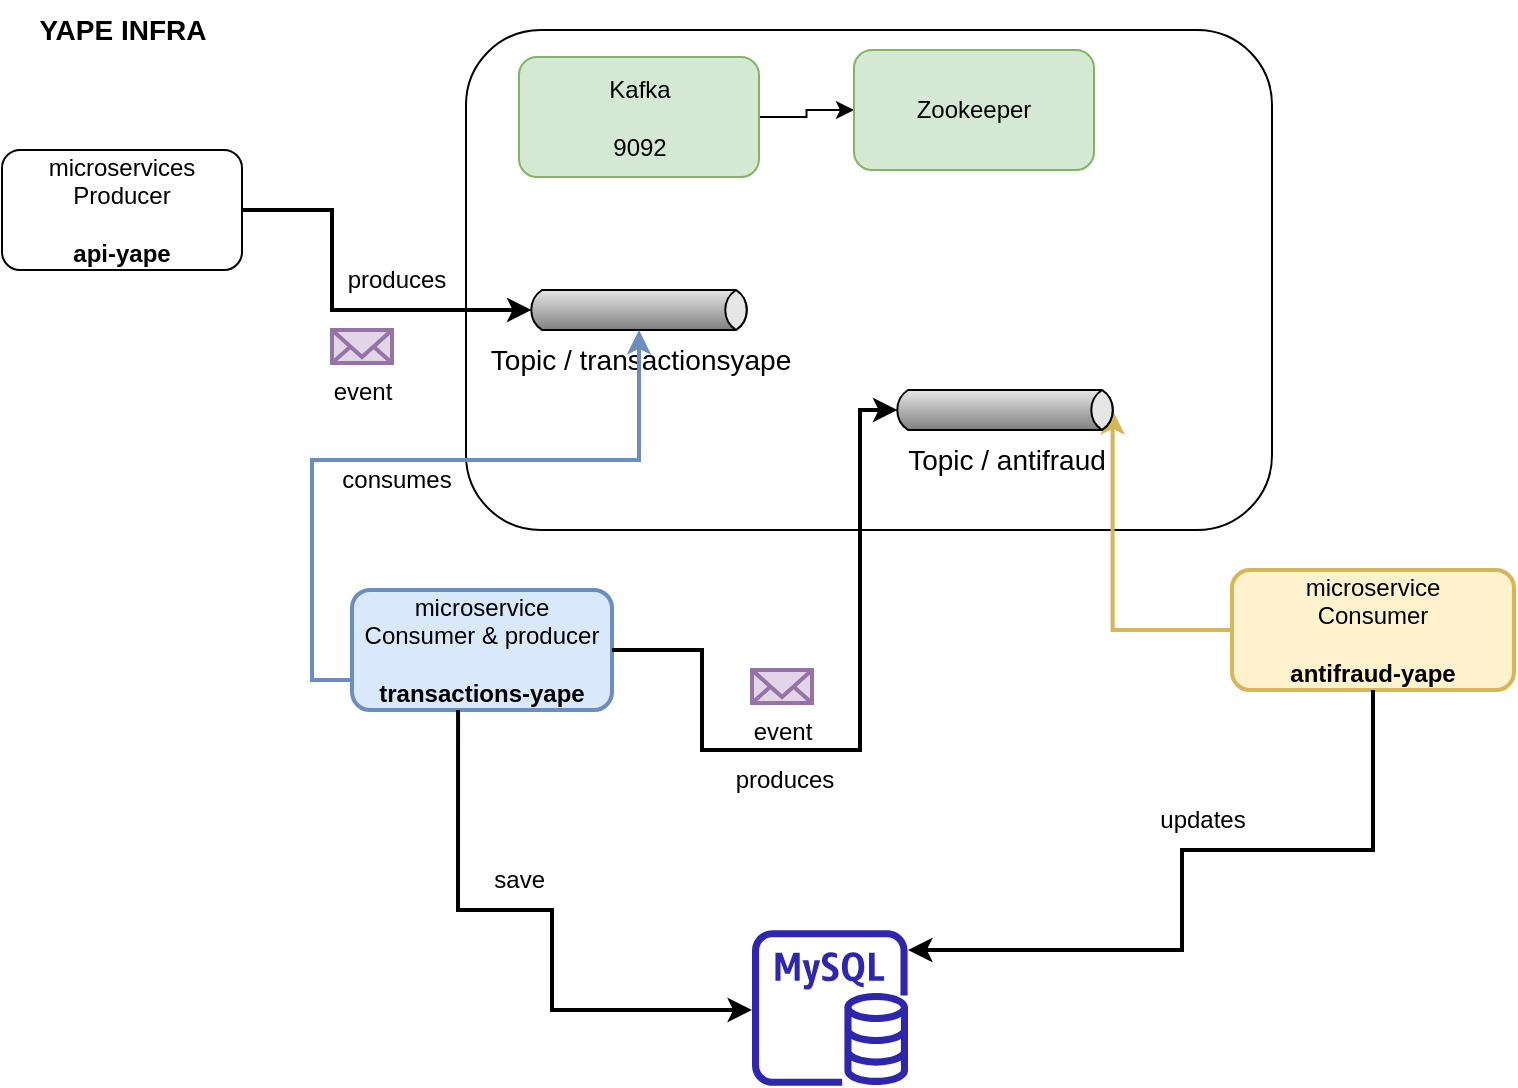 <mxfile version="20.3.0" type="device"><diagram id="h7GPxYbChwaNLsouTysn" name="Page-1"><mxGraphModel dx="2889" dy="-312" grid="1" gridSize="10" guides="1" tooltips="1" connect="1" arrows="1" fold="1" page="1" pageScale="1" pageWidth="827" pageHeight="1169" math="0" shadow="0"><root><mxCell id="0"/><mxCell id="1" parent="0"/><mxCell id="OSPFFFu9IJp6Sj2-1InF-116" value="" style="rounded=1;whiteSpace=wrap;html=1;" parent="1" vertex="1"><mxGeometry x="-533" y="1210" width="403" height="250" as="geometry"/></mxCell><mxCell id="OSPFFFu9IJp6Sj2-1InF-113" style="edgeStyle=orthogonalEdgeStyle;rounded=0;orthogonalLoop=1;jettySize=auto;html=1;exitX=1;exitY=0.5;exitDx=0;exitDy=0;entryX=0;entryY=0.5;entryDx=0;entryDy=0;" parent="1" source="OSPFFFu9IJp6Sj2-1InF-111" target="OSPFFFu9IJp6Sj2-1InF-112" edge="1"><mxGeometry relative="1" as="geometry"/></mxCell><mxCell id="OSPFFFu9IJp6Sj2-1InF-111" value="Kafka&lt;br&gt;&lt;br&gt;9092" style="rounded=1;whiteSpace=wrap;html=1;fillColor=#d5e8d4;strokeColor=#82b366;" parent="1" vertex="1"><mxGeometry x="-506.5" y="1223.5" width="120" height="60" as="geometry"/></mxCell><mxCell id="OSPFFFu9IJp6Sj2-1InF-112" value="Zookeeper" style="rounded=1;whiteSpace=wrap;html=1;fillColor=#d5e8d4;strokeColor=#82b366;" parent="1" vertex="1"><mxGeometry x="-339" y="1220" width="120" height="60" as="geometry"/></mxCell><mxCell id="OSPFFFu9IJp6Sj2-1InF-118" style="edgeStyle=orthogonalEdgeStyle;rounded=0;orthogonalLoop=1;jettySize=auto;html=1;exitX=1;exitY=0.5;exitDx=0;exitDy=0;entryX=0;entryY=0.5;entryDx=2.7;entryDy=0;entryPerimeter=0;strokeWidth=2;" parent="1" source="OSPFFFu9IJp6Sj2-1InF-117" target="OSPFFFu9IJp6Sj2-1InF-121" edge="1"><mxGeometry relative="1" as="geometry"><Array as="points"><mxPoint x="-600" y="1300"/><mxPoint x="-600" y="1350"/></Array></mxGeometry></mxCell><mxCell id="OSPFFFu9IJp6Sj2-1InF-117" value="microservices&lt;br&gt;Producer&lt;br&gt;&lt;br&gt;&lt;b&gt;api-yape&lt;/b&gt;" style="rounded=1;whiteSpace=wrap;html=1;" parent="1" vertex="1"><mxGeometry x="-765" y="1270" width="120" height="60" as="geometry"/></mxCell><mxCell id="OSPFFFu9IJp6Sj2-1InF-121" value="&lt;font style=&quot;font-size: 14px&quot;&gt;Topic /&amp;nbsp;transactionsyape&lt;/font&gt;" style="strokeWidth=1;outlineConnect=0;dashed=0;align=center;html=1;fontSize=8;shape=mxgraph.eip.messageChannel;verticalLabelPosition=bottom;labelBackgroundColor=#ffffff;verticalAlign=top;" parent="1" vertex="1"><mxGeometry x="-503" y="1340" width="113" height="20" as="geometry"/></mxCell><mxCell id="jTadlCwJ3_54qRfa4HgR-5" value="produces" style="text;html=1;align=center;verticalAlign=middle;resizable=0;points=[];autosize=1;" parent="1" vertex="1"><mxGeometry x="-603" y="1320" width="70" height="30" as="geometry"/></mxCell><mxCell id="jTadlCwJ3_54qRfa4HgR-19" style="edgeStyle=orthogonalEdgeStyle;rounded=0;orthogonalLoop=1;jettySize=auto;html=1;exitX=0;exitY=0.5;exitDx=0;exitDy=0;entryX=1;entryY=0.5;entryDx=-2.7;entryDy=0;entryPerimeter=0;fillColor=#fff2cc;strokeColor=#d6b656;strokeWidth=2;" parent="1" source="jTadlCwJ3_54qRfa4HgR-13" target="jTadlCwJ3_54qRfa4HgR-14" edge="1"><mxGeometry relative="1" as="geometry"/></mxCell><mxCell id="jTadlCwJ3_54qRfa4HgR-13" value="microservice&lt;br&gt;Consumer&lt;br&gt;&lt;br&gt;&lt;b style=&quot;&quot;&gt;&lt;font style=&quot;font-size: 12px;&quot;&gt;antifraud-yape&lt;/font&gt;&lt;/b&gt;" style="rounded=1;whiteSpace=wrap;html=1;fillColor=#fff2cc;strokeColor=#d6b656;strokeWidth=2;" parent="1" vertex="1"><mxGeometry x="-150" y="1480" width="141" height="60" as="geometry"/></mxCell><mxCell id="jTadlCwJ3_54qRfa4HgR-14" value="&lt;font style=&quot;font-size: 14px&quot;&gt;Topic /&amp;nbsp;antifraud&lt;/font&gt;" style="strokeWidth=1;outlineConnect=0;dashed=0;align=center;html=1;fontSize=8;shape=mxgraph.eip.messageChannel;verticalLabelPosition=bottom;labelBackgroundColor=#ffffff;verticalAlign=top;" parent="1" vertex="1"><mxGeometry x="-320" y="1390" width="113" height="20" as="geometry"/></mxCell><mxCell id="jTadlCwJ3_54qRfa4HgR-26" style="edgeStyle=orthogonalEdgeStyle;rounded=0;orthogonalLoop=1;jettySize=auto;html=1;exitX=0;exitY=0.75;exitDx=0;exitDy=0;fillColor=#dae8fc;strokeColor=#6c8ebf;strokeWidth=2;" parent="1" source="jTadlCwJ3_54qRfa4HgR-24" target="OSPFFFu9IJp6Sj2-1InF-121" edge="1"><mxGeometry relative="1" as="geometry"/></mxCell><mxCell id="jTadlCwJ3_54qRfa4HgR-24" value="microservice&lt;br&gt;Consumer &amp;amp; producer&lt;br&gt;&lt;br&gt;&lt;b&gt;&lt;font style=&quot;font-size: 12px;&quot;&gt;transactions-yape&lt;/font&gt;&lt;/b&gt;" style="rounded=1;whiteSpace=wrap;html=1;fillColor=#dae8fc;strokeColor=#6c8ebf;strokeWidth=2;" parent="1" vertex="1"><mxGeometry x="-590" y="1490" width="130" height="60" as="geometry"/></mxCell><mxCell id="jTadlCwJ3_54qRfa4HgR-32" value="event&lt;br&gt;" style="html=1;verticalLabelPosition=bottom;align=center;labelBackgroundColor=#ffffff;verticalAlign=top;strokeWidth=2;strokeColor=#9673a6;shadow=0;dashed=0;shape=mxgraph.ios7.icons.mail;fillColor=#e1d5e7;" parent="1" vertex="1"><mxGeometry x="-600" y="1360" width="30" height="16.5" as="geometry"/></mxCell><mxCell id="jTadlCwJ3_54qRfa4HgR-39" value="&lt;b&gt;&lt;font style=&quot;font-size: 14px;&quot;&gt;YAPE INFRA&lt;/font&gt;&lt;/b&gt;" style="text;html=1;align=center;verticalAlign=middle;resizable=0;points=[];autosize=1;" parent="1" vertex="1"><mxGeometry x="-760" y="1195" width="110" height="30" as="geometry"/></mxCell><mxCell id="C6qCnxefcHYpucln2h-o-4" value="consumes" style="text;html=1;align=center;verticalAlign=middle;resizable=0;points=[];autosize=1;" vertex="1" parent="1"><mxGeometry x="-608" y="1420" width="80" height="30" as="geometry"/></mxCell><mxCell id="C6qCnxefcHYpucln2h-o-5" style="edgeStyle=orthogonalEdgeStyle;rounded=0;orthogonalLoop=1;jettySize=auto;html=1;exitX=1;exitY=0.5;exitDx=0;exitDy=0;entryX=0;entryY=0.5;entryDx=2.7;entryDy=0;entryPerimeter=0;strokeWidth=2;" edge="1" parent="1" target="jTadlCwJ3_54qRfa4HgR-14"><mxGeometry relative="1" as="geometry"><Array as="points"><mxPoint x="-415" y="1520"/><mxPoint x="-415" y="1570"/><mxPoint x="-336" y="1570"/></Array><mxPoint x="-460" y="1520" as="sourcePoint"/><mxPoint x="-315.3" y="1570" as="targetPoint"/></mxGeometry></mxCell><mxCell id="C6qCnxefcHYpucln2h-o-6" value="produces" style="text;html=1;align=center;verticalAlign=middle;resizable=0;points=[];autosize=1;" vertex="1" parent="1"><mxGeometry x="-409" y="1570" width="70" height="30" as="geometry"/></mxCell><mxCell id="C6qCnxefcHYpucln2h-o-7" value="event&lt;br&gt;" style="html=1;verticalLabelPosition=bottom;align=center;labelBackgroundColor=#ffffff;verticalAlign=top;strokeWidth=2;strokeColor=#9673a6;shadow=0;dashed=0;shape=mxgraph.ios7.icons.mail;fillColor=#e1d5e7;" vertex="1" parent="1"><mxGeometry x="-390" y="1530" width="30" height="16.5" as="geometry"/></mxCell><mxCell id="C6qCnxefcHYpucln2h-o-10" value="" style="sketch=0;outlineConnect=0;fontColor=#232F3E;gradientColor=none;fillColor=#2E27AD;strokeColor=none;dashed=0;verticalLabelPosition=bottom;verticalAlign=top;align=center;html=1;fontSize=12;fontStyle=0;aspect=fixed;pointerEvents=1;shape=mxgraph.aws4.rds_mysql_instance;" vertex="1" parent="1"><mxGeometry x="-390" y="1660" width="78" height="78" as="geometry"/></mxCell><mxCell id="C6qCnxefcHYpucln2h-o-11" style="edgeStyle=orthogonalEdgeStyle;rounded=0;orthogonalLoop=1;jettySize=auto;html=1;exitX=0.408;exitY=1;exitDx=0;exitDy=0;entryX=0;entryY=0.5;entryDx=2.7;entryDy=0;entryPerimeter=0;strokeWidth=2;exitPerimeter=0;" edge="1" parent="1" source="jTadlCwJ3_54qRfa4HgR-24"><mxGeometry relative="1" as="geometry"><Array as="points"><mxPoint x="-537" y="1650"/><mxPoint x="-490" y="1650"/><mxPoint x="-490" y="1700"/></Array><mxPoint x="-534.7" y="1650" as="sourcePoint"/><mxPoint x="-390.0" y="1700" as="targetPoint"/></mxGeometry></mxCell><mxCell id="C6qCnxefcHYpucln2h-o-12" value="save&amp;nbsp;" style="text;html=1;align=center;verticalAlign=middle;resizable=0;points=[];autosize=1;" vertex="1" parent="1"><mxGeometry x="-530" y="1620" width="50" height="30" as="geometry"/></mxCell><mxCell id="C6qCnxefcHYpucln2h-o-15" style="edgeStyle=orthogonalEdgeStyle;rounded=0;orthogonalLoop=1;jettySize=auto;html=1;exitX=0.5;exitY=1;exitDx=0;exitDy=0;strokeWidth=2;" edge="1" parent="1" source="jTadlCwJ3_54qRfa4HgR-13" target="C6qCnxefcHYpucln2h-o-10"><mxGeometry relative="1" as="geometry"><Array as="points"><mxPoint x="-79" y="1620"/><mxPoint x="-175" y="1620"/><mxPoint x="-175" y="1670"/></Array><mxPoint x="-220" y="1620" as="sourcePoint"/><mxPoint x="-75.3" y="1670" as="targetPoint"/></mxGeometry></mxCell><mxCell id="C6qCnxefcHYpucln2h-o-16" value="updates" style="text;html=1;align=center;verticalAlign=middle;resizable=0;points=[];autosize=1;" vertex="1" parent="1"><mxGeometry x="-200" y="1590" width="70" height="30" as="geometry"/></mxCell></root></mxGraphModel></diagram></mxfile>
